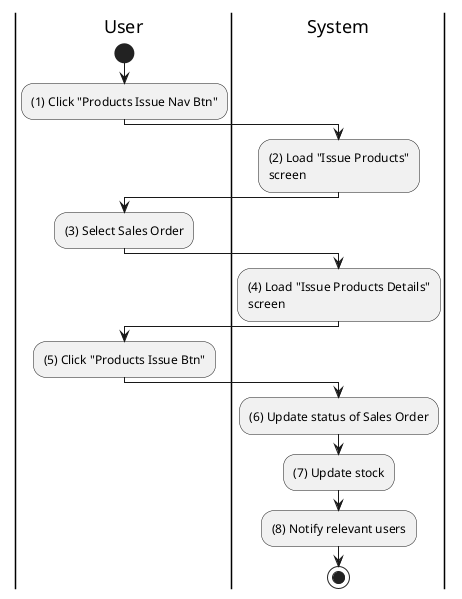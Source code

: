 @startuml inventory-product-issue
|u|User
|s|System

|u|
start
:(1) Click "Products Issue Nav Btn";

|s|
:(2) Load "Issue Products"\nscreen;

|u|
:(3) Select Sales Order;

|s|
:(4) Load "Issue Products Details"\nscreen;

|u|
:(5) Click "Products Issue Btn";

|s|
:(6) Update status of Sales Order;
:(7) Update stock;
:(8) Notify relevant users;
stop
@enduml